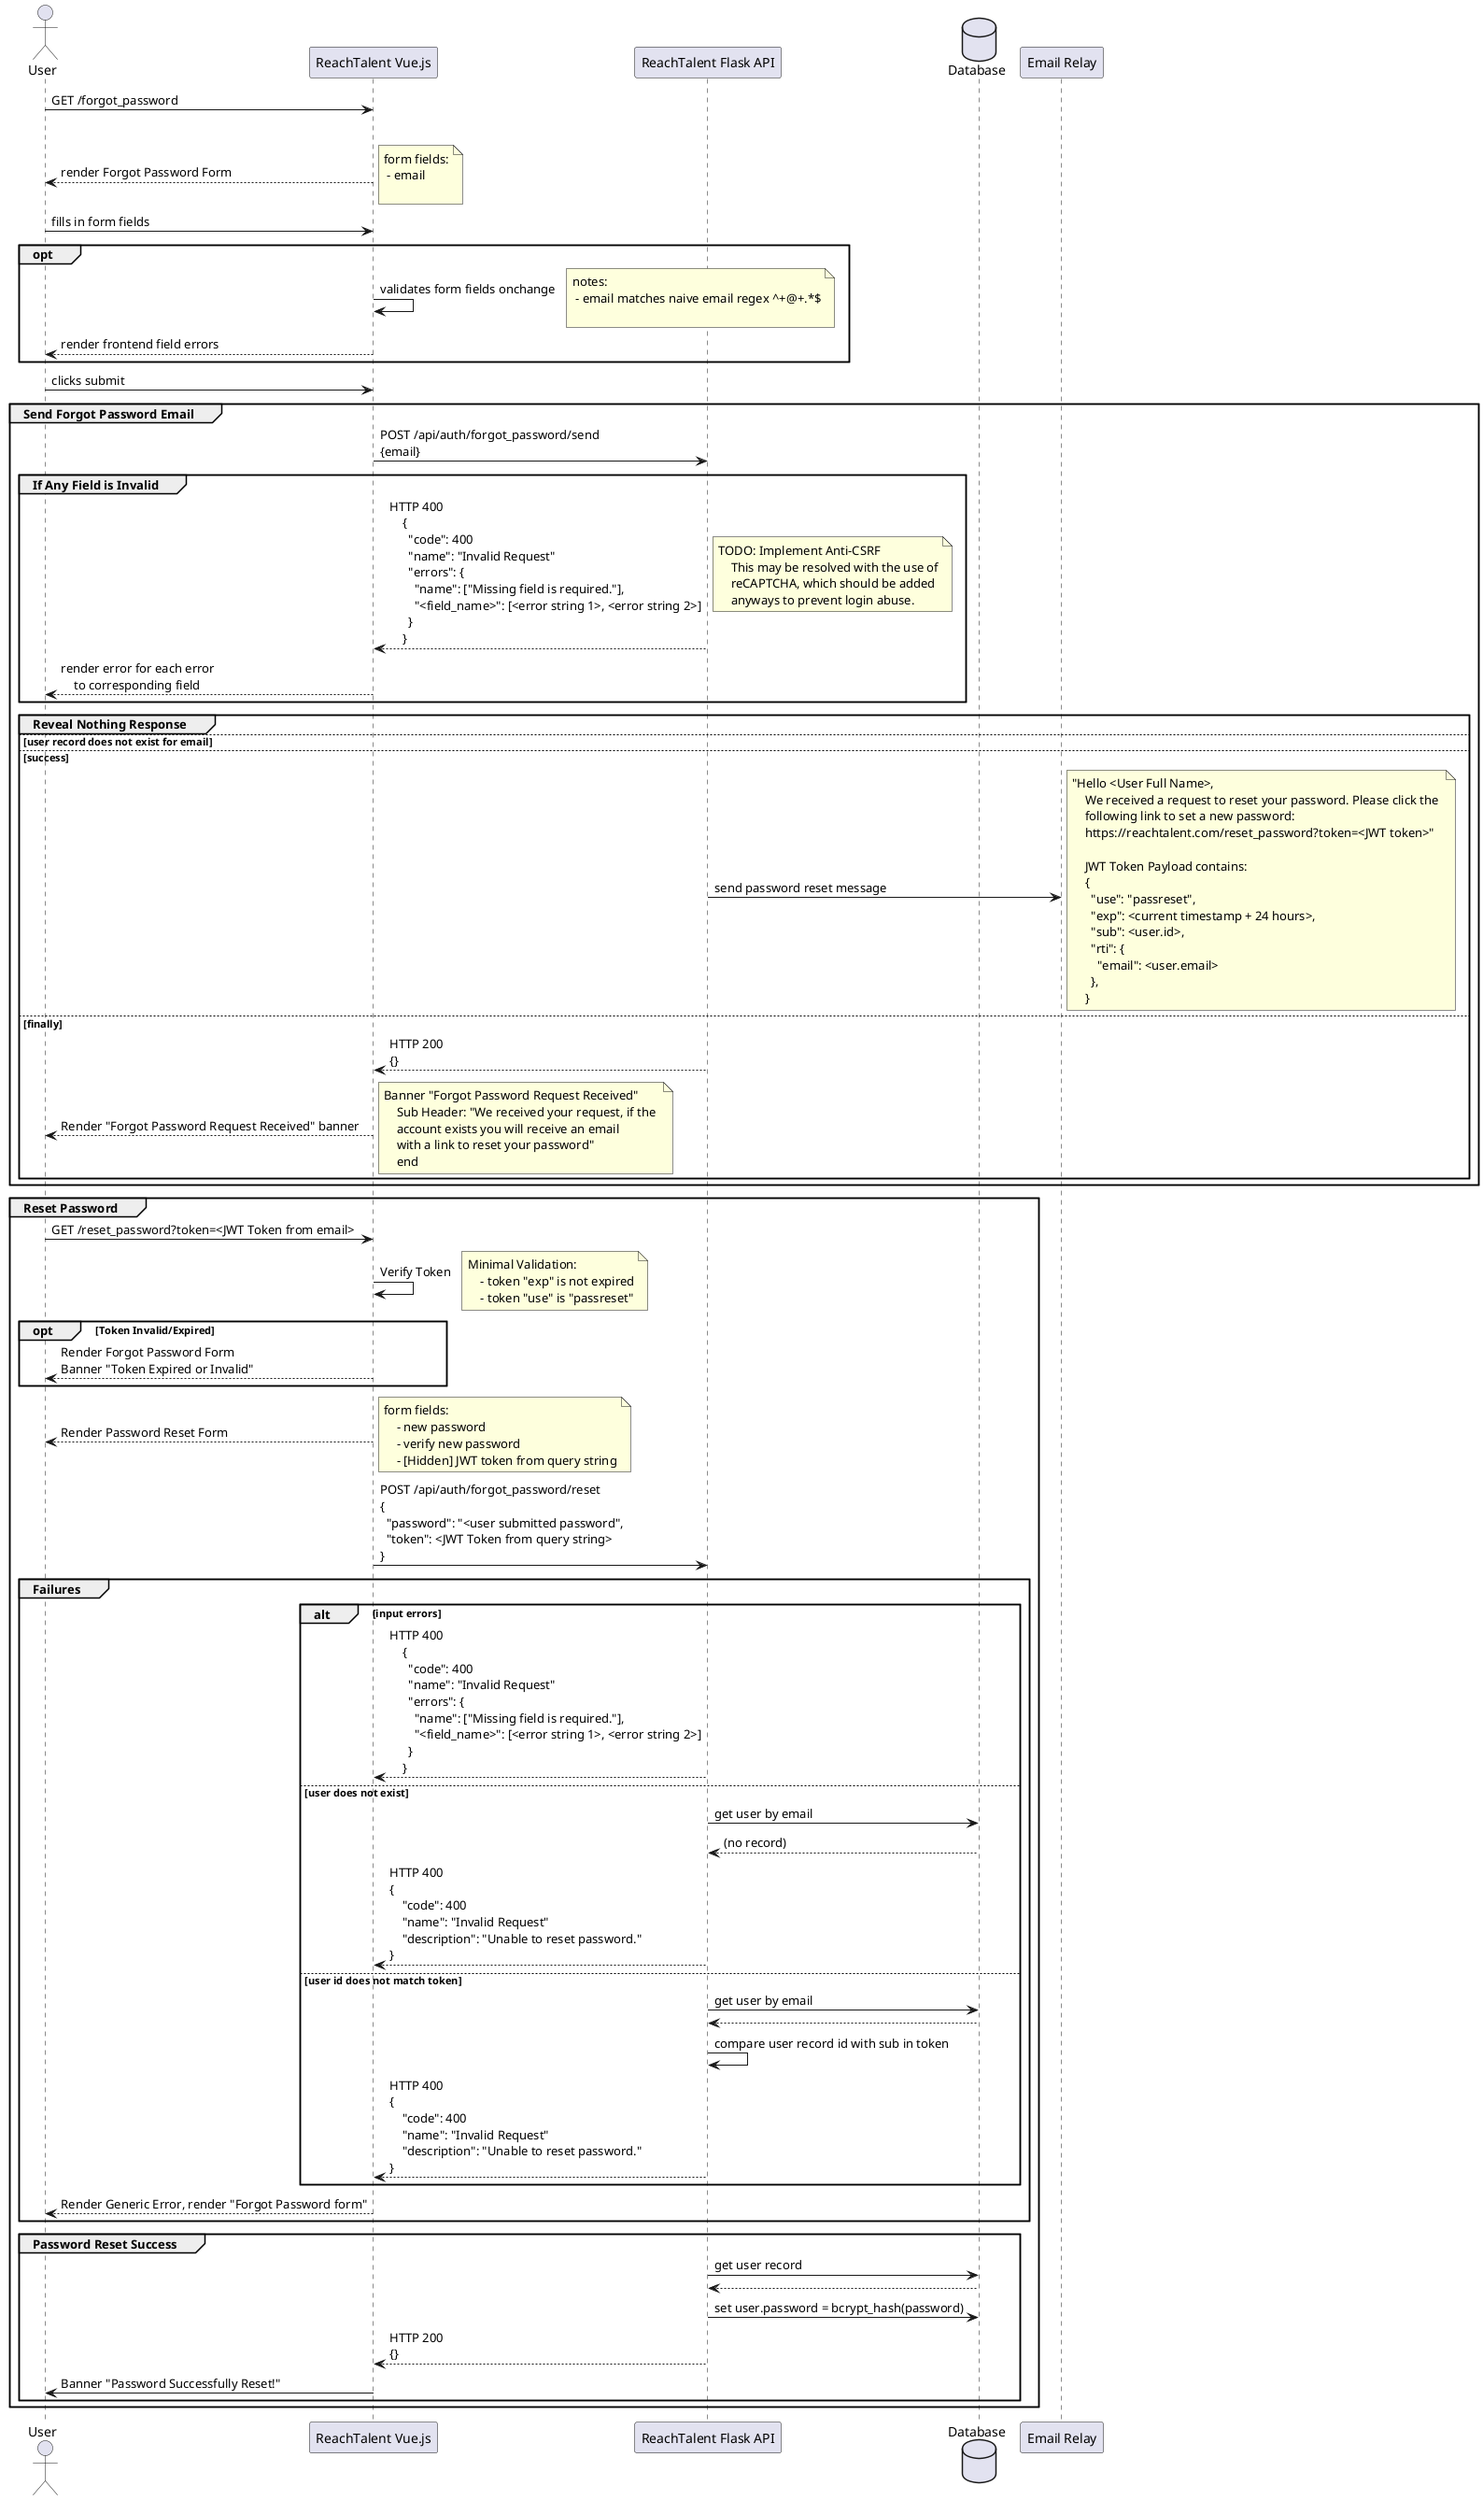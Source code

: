 @startuml

actor User as user
participant "ReachTalent Vue.js" as frontend
participant "ReachTalent Flask API" as backend
database "Database" as db
participant "Email Relay" as smtp

user -> frontend: GET /forgot_password
|||
frontend --> user: render Forgot Password Form
note right: form fields:\n\
 - email\n\

user -> frontend: fills in form fields
opt
frontend -> frontend: validates form fields onchange
note right: notes:\n\
 - email matches naive email regex ^\w+@\w+\..*$\n\

  frontend --> user: render frontend field errors
end

user -> frontend: clicks submit

group Send Forgot Password Email
  frontend -> backend: POST /api/auth/forgot_password/send\n\
{email}

      group If Any Field is Invalid
        backend --> frontend: HTTP 400\n\
    {\n\
      "code": 400\n\
      "name": "Invalid Request"\n\
      "errors": {\n\
        "name": ["Missing field is required."],\n\
        "<field_name>": [<error string 1>, <error string 2>]\n\
      }\n\
    }
      note right: TODO: Implement Anti-CSRF\n\
    This may be resolved with the use of\n\
    reCAPTCHA, which should be added\n\
    anyways to prevent login abuse.
    frontend --> user: render error for each error\n\
    to corresponding field
      end

      group Reveal Nothing Response
        else user record does not exist for email


        else success
          backend -> smtp: send password reset message
          note right: "Hello <User Full Name>,\n\
    We received a request to reset your password. Please click the \n\
    following link to set a new password:\n\
    https://reachtalent.com/reset_password?token=<JWT token>"\n\n\
    JWT Token Payload contains:\n\
    {\n\
      "use": "passreset",\n\
      "exp": <current timestamp + 24 hours>,\n\
      "sub": <user.id>,\n\
      "rti": {\n\
        "email": <user.email>\n\
      },\n\
    }
    else finally
        backend --> frontend: HTTP 200\n{}
        frontend --> user: Render "Forgot Password Request Received" banner
        note right: Banner "Forgot Password Request Received"\n\
    Sub Header: "We received your request, if the \n\
    account exists you will receive an email\n\
    with a link to reset your password"\n\
    end
  end
end


group Reset Password
    user -> frontend: GET /reset_password?token=<JWT Token from email>
    frontend->frontend: Verify Token
    note right: Minimal Validation:\n\
    - token "exp" is not expired\n\
    - token "use" is "passreset"
    opt Token Invalid/Expired
    frontend --> user: Render Forgot Password Form\n\
Banner "Token Expired or Invalid"
    end
    frontend --> user: Render Password Reset Form
    note right: form fields:\n\
    - new password\n\
    - verify new password\n\
    - [Hidden] JWT token from query string

    frontend -> backend: POST /api/auth/forgot_password/reset\n\
{\n\
  "password": "<user submitted password",\n\
  "token": <JWT Token from query string>\n\
}
    group Failures

      alt input errors
        backend --> frontend: HTTP 400\n\
    {\n\
      "code": 400\n\
      "name": "Invalid Request"\n\
      "errors": {\n\
        "name": ["Missing field is required."],\n\
        "<field_name>": [<error string 1>, <error string 2>]\n\
      }\n\
    }
      else user does not exist
        backend -> db: get user by email
        return (no record)
        backend --> frontend: HTTP 400\n\
{\n\
    "code": 400\n\
    "name": "Invalid Request"\n\
    "description": "Unable to reset password."\n\
}
      else user id does not match token
        backend -> db: get user by email
        return
        backend->backend: compare user record id with sub in token
        backend --> frontend: HTTP 400\n\
{\n\
    "code": 400\n\
    "name": "Invalid Request"\n\
    "description": "Unable to reset password."\n\
}
      end
    frontend --> user: Render Generic Error, render "Forgot Password form"
  end

  group Password Reset Success
    backend -> db: get user record
    return
    backend -> db: set user.password = bcrypt_hash(password)
    backend --> frontend: HTTP 200\n{}
    frontend -> user: Banner "Password Successfully Reset!"
  end

end

@enduml